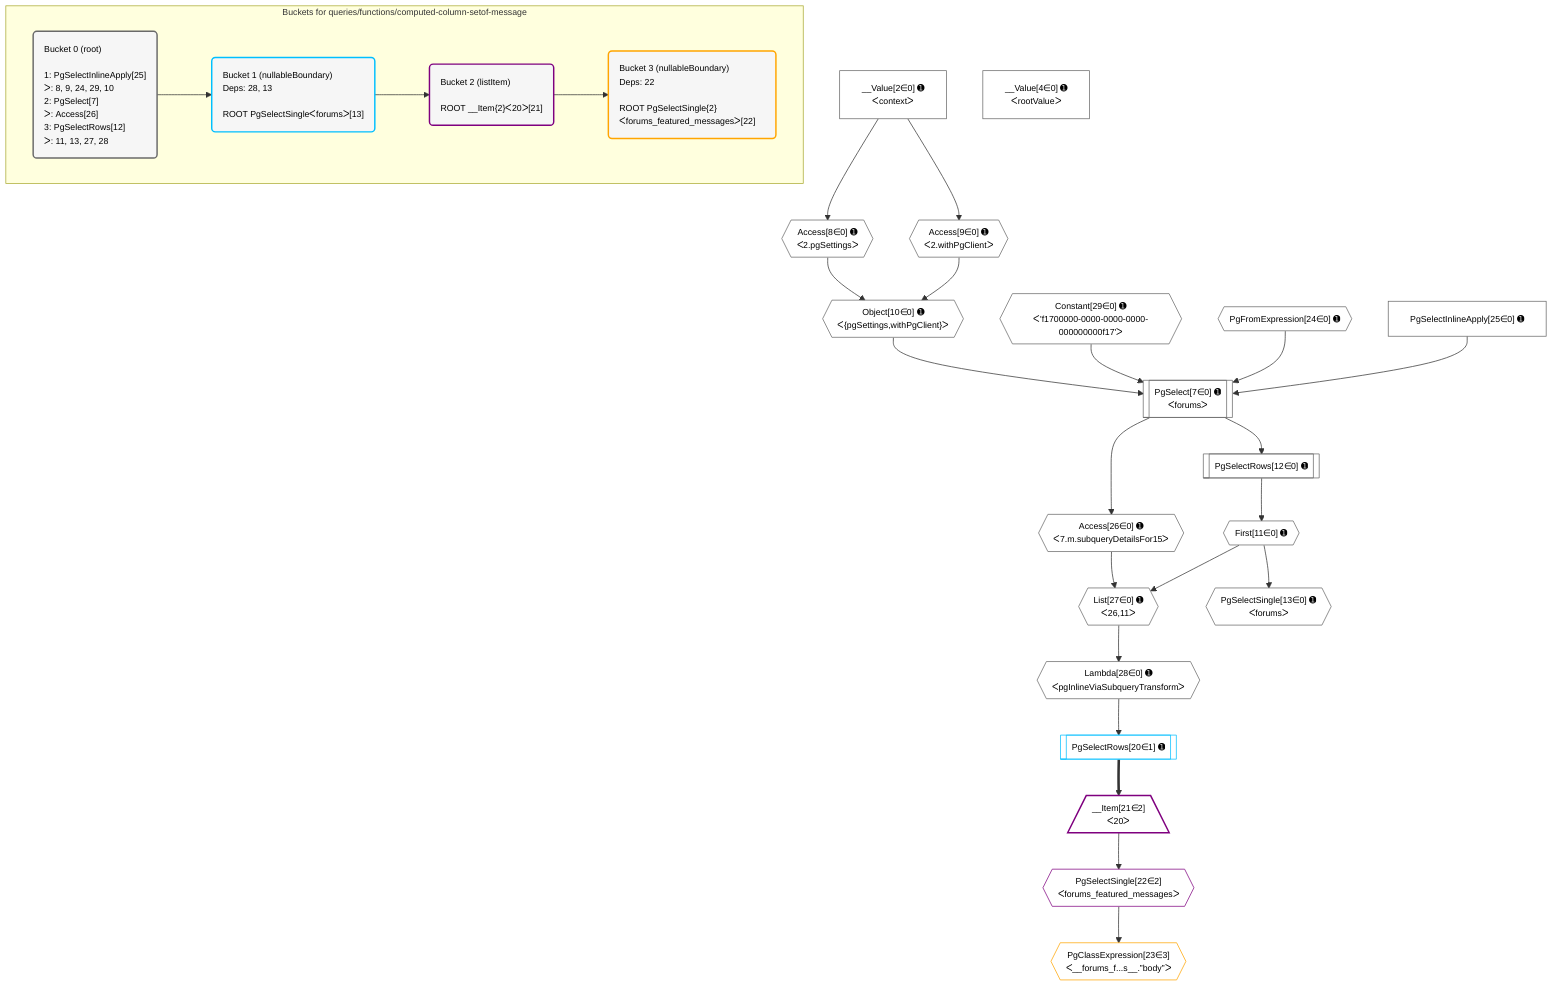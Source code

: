 %%{init: {'themeVariables': { 'fontSize': '12px'}}}%%
graph TD
    classDef path fill:#eee,stroke:#000,color:#000
    classDef plan fill:#fff,stroke-width:1px,color:#000
    classDef itemplan fill:#fff,stroke-width:2px,color:#000
    classDef unbatchedplan fill:#dff,stroke-width:1px,color:#000
    classDef sideeffectplan fill:#fcc,stroke-width:2px,color:#000
    classDef bucket fill:#f6f6f6,color:#000,stroke-width:2px,text-align:left


    %% plan dependencies
    PgSelect7[["PgSelect[7∈0] ➊<br />ᐸforumsᐳ"]]:::plan
    Object10{{"Object[10∈0] ➊<br />ᐸ{pgSettings,withPgClient}ᐳ"}}:::plan
    Constant29{{"Constant[29∈0] ➊<br />ᐸ'f1700000-0000-0000-0000-000000000f17'ᐳ"}}:::plan
    PgFromExpression24{{"PgFromExpression[24∈0] ➊"}}:::plan
    PgSelectInlineApply25["PgSelectInlineApply[25∈0] ➊"]:::plan
    Object10 & Constant29 & PgFromExpression24 & PgSelectInlineApply25 --> PgSelect7
    Access8{{"Access[8∈0] ➊<br />ᐸ2.pgSettingsᐳ"}}:::plan
    Access9{{"Access[9∈0] ➊<br />ᐸ2.withPgClientᐳ"}}:::plan
    Access8 & Access9 --> Object10
    List27{{"List[27∈0] ➊<br />ᐸ26,11ᐳ"}}:::plan
    Access26{{"Access[26∈0] ➊<br />ᐸ7.m.subqueryDetailsFor15ᐳ"}}:::plan
    First11{{"First[11∈0] ➊"}}:::plan
    Access26 & First11 --> List27
    __Value2["__Value[2∈0] ➊<br />ᐸcontextᐳ"]:::plan
    __Value2 --> Access8
    __Value2 --> Access9
    PgSelectRows12[["PgSelectRows[12∈0] ➊"]]:::plan
    PgSelectRows12 --> First11
    PgSelect7 --> PgSelectRows12
    PgSelectSingle13{{"PgSelectSingle[13∈0] ➊<br />ᐸforumsᐳ"}}:::plan
    First11 --> PgSelectSingle13
    PgSelect7 --> Access26
    Lambda28{{"Lambda[28∈0] ➊<br />ᐸpgInlineViaSubqueryTransformᐳ"}}:::plan
    List27 --> Lambda28
    __Value4["__Value[4∈0] ➊<br />ᐸrootValueᐳ"]:::plan
    PgSelectRows20[["PgSelectRows[20∈1] ➊"]]:::plan
    Lambda28 --> PgSelectRows20
    __Item21[/"__Item[21∈2]<br />ᐸ20ᐳ"\]:::itemplan
    PgSelectRows20 ==> __Item21
    PgSelectSingle22{{"PgSelectSingle[22∈2]<br />ᐸforums_featured_messagesᐳ"}}:::plan
    __Item21 --> PgSelectSingle22
    PgClassExpression23{{"PgClassExpression[23∈3]<br />ᐸ__forums_f...s__.”body”ᐳ"}}:::plan
    PgSelectSingle22 --> PgClassExpression23

    %% define steps

    subgraph "Buckets for queries/functions/computed-column-setof-message"
    Bucket0("Bucket 0 (root)<br /><br />1: PgSelectInlineApply[25]<br />ᐳ: 8, 9, 24, 29, 10<br />2: PgSelect[7]<br />ᐳ: Access[26]<br />3: PgSelectRows[12]<br />ᐳ: 11, 13, 27, 28"):::bucket
    classDef bucket0 stroke:#696969
    class Bucket0,__Value2,__Value4,PgSelect7,Access8,Access9,Object10,First11,PgSelectRows12,PgSelectSingle13,PgFromExpression24,PgSelectInlineApply25,Access26,List27,Lambda28,Constant29 bucket0
    Bucket1("Bucket 1 (nullableBoundary)<br />Deps: 28, 13<br /><br />ROOT PgSelectSingleᐸforumsᐳ[13]"):::bucket
    classDef bucket1 stroke:#00bfff
    class Bucket1,PgSelectRows20 bucket1
    Bucket2("Bucket 2 (listItem)<br /><br />ROOT __Item{2}ᐸ20ᐳ[21]"):::bucket
    classDef bucket2 stroke:#7f007f
    class Bucket2,__Item21,PgSelectSingle22 bucket2
    Bucket3("Bucket 3 (nullableBoundary)<br />Deps: 22<br /><br />ROOT PgSelectSingle{2}ᐸforums_featured_messagesᐳ[22]"):::bucket
    classDef bucket3 stroke:#ffa500
    class Bucket3,PgClassExpression23 bucket3
    Bucket0 --> Bucket1
    Bucket1 --> Bucket2
    Bucket2 --> Bucket3
    end